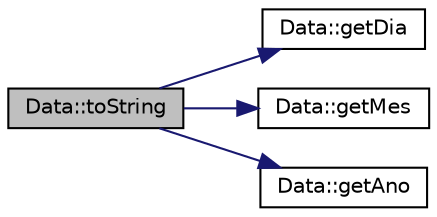 digraph "Data::toString"
{
  edge [fontname="Helvetica",fontsize="10",labelfontname="Helvetica",labelfontsize="10"];
  node [fontname="Helvetica",fontsize="10",shape=record];
  rankdir="LR";
  Node8 [label="Data::toString",height=0.2,width=0.4,color="black", fillcolor="grey75", style="filled", fontcolor="black"];
  Node8 -> Node9 [color="midnightblue",fontsize="10",style="solid",fontname="Helvetica"];
  Node9 [label="Data::getDia",height=0.2,width=0.4,color="black", fillcolor="white", style="filled",URL="$class_data.html#aa9b7bdc683d9c493d903184e85f1e6b3",tooltip="função para obter dia "];
  Node8 -> Node10 [color="midnightblue",fontsize="10",style="solid",fontname="Helvetica"];
  Node10 [label="Data::getMes",height=0.2,width=0.4,color="black", fillcolor="white", style="filled",URL="$class_data.html#a1df6f5e1695c7cae56b9ee752a6895e8",tooltip="função para obter mes "];
  Node8 -> Node11 [color="midnightblue",fontsize="10",style="solid",fontname="Helvetica"];
  Node11 [label="Data::getAno",height=0.2,width=0.4,color="black", fillcolor="white", style="filled",URL="$class_data.html#a986bec10cbca338f08c9096d8e51efb5",tooltip="função para obter ano "];
}

